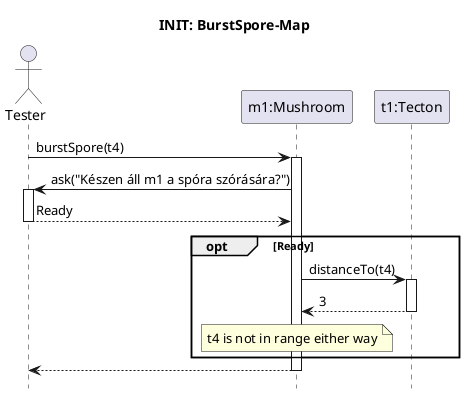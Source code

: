@startuml Burst-spore/dist4
title INIT: BurstSpore-Map

hide footbox

actor Tester
participant "m1:Mushroom" as m1
participant "t1:Tecton" as t1

Tester -> m1 : burstSpore(t4)
activate m1

m1 -> Tester:  ask("Készen áll m1 a spóra szórására?")
activate Tester
return Ready

opt Ready
    m1 -> t1 : distanceTo(t4)
    ' Itt valahogy lemérjük a távolságot
    activate t1
    return 3

    note over m1: t4 is not in range either way

end

return